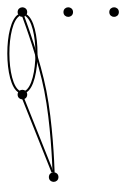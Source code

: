 graph {
  node [shape=point,comment="{\"directed\":false,\"doi\":\"10.4230/LIPIcs.GD.2024.22\",\"figure\":\"8 (5)\"}"]

  v0 [pos="1206.1239243055625,953.5066564995782"]
  v1 [pos="1068.6748067864132,863.184632674778"]
  v2 [pos="1050.5685091305731,1086.1636638521577"]
  v3 [pos="1068.6748067864132,1012.8448599437156"]
  v4 [pos="974.7151231167079,1033.8269508173616"]

  v0 -- v1 [id="-1",pos="1206.1239243055625,953.5066564995782 1214.0161944986726,971.6910179296285 1218.3784540903405,991.7604536700785 1218.3784540903405,1012.8486747768482 1218.3784540903405,1095.5091148992651 1151.3549638357501,1162.516531712051 1068.6746954937566,1162.516531712051 985.9944271517631,1162.516531712051 918.9710004929764,1095.5091148992651 918.9710004929764,1012.8486747768482 918.9710004929764,930.1882346544314 985.9944271517631,863.1808178416454 1068.6748067864132,863.184632674778"]
  v1 -- v0 [id="-2",pos="1068.6748067864132,863.184632674778 1130.2616841800789,863.1808178416454 1183.1615376689967,900.3597626942803 1206.1239243055625,953.5066564995782"]
  v1 -- v3 [id="-5",pos="1068.6748067864132,863.184632674778 1068.6748067864132,1012.8448599437156 1068.6748067864132,1012.8448599437156 1068.6748067864132,1012.8448599437156"]
  v3 -- v0 [id="-6",pos="1068.6748067864132,1012.8448599437156 1206.1239243055625,953.5066564995782 1206.1239243055625,953.5066564995782 1206.1239243055625,953.5066564995782"]
}